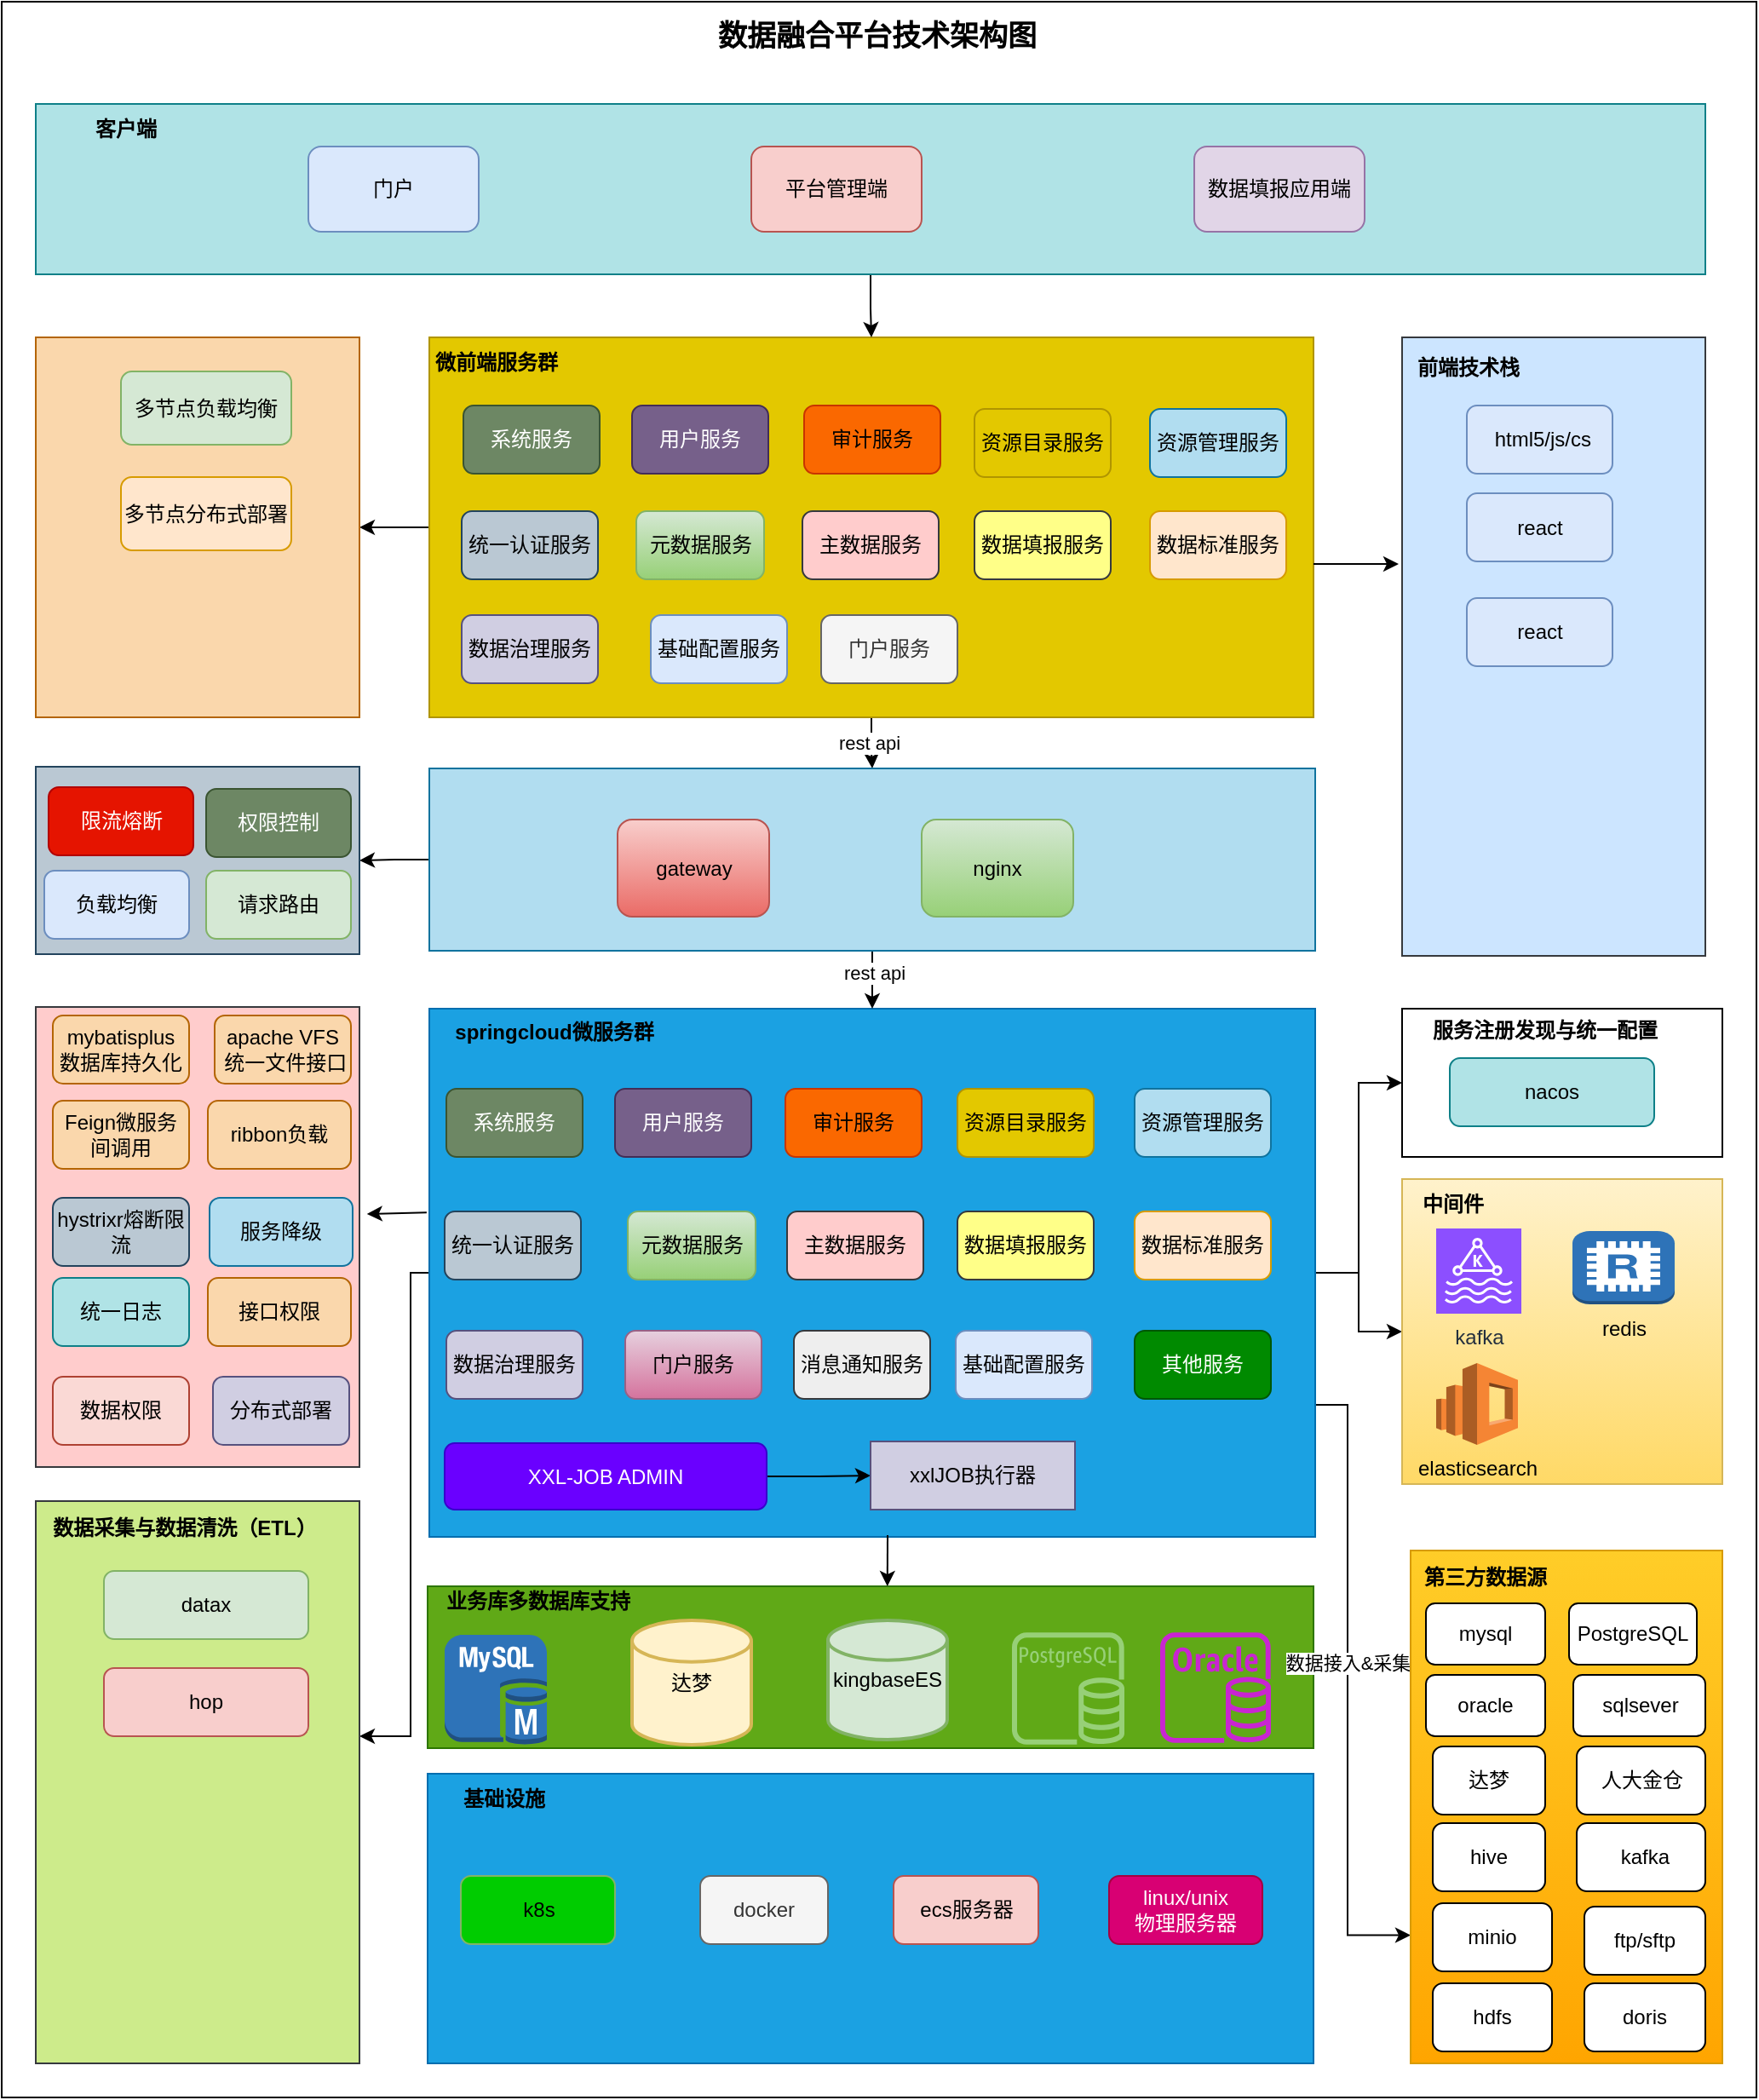 <mxfile version="21.7.5" type="github">
  <diagram name="第 1 页" id="BnDms9rOA7NVd8nO5CcU">
    <mxGraphModel dx="1941" dy="1804" grid="1" gridSize="10" guides="1" tooltips="1" connect="1" arrows="1" fold="1" page="1" pageScale="1" pageWidth="827" pageHeight="1169" math="0" shadow="0">
      <root>
        <mxCell id="0" />
        <mxCell id="1" parent="0" />
        <mxCell id="L7AqRPQMEXZPQg-u6DkQ-35" value="" style="rounded=0;whiteSpace=wrap;html=1;" vertex="1" parent="1">
          <mxGeometry x="-110" y="-170" width="1030" height="1230" as="geometry" />
        </mxCell>
        <mxCell id="_vu7YtRVAiC6jXEAQ4cZ-1" value="" style="rounded=0;whiteSpace=wrap;html=1;fillColor=#1ba1e2;fontColor=#ffffff;strokeColor=#006EAF;" parent="1" vertex="1">
          <mxGeometry x="140" y="870" width="520" height="170" as="geometry" />
        </mxCell>
        <mxCell id="_vu7YtRVAiC6jXEAQ4cZ-2" value="&lt;b&gt;基础设施&lt;/b&gt;" style="text;html=1;strokeColor=none;fillColor=none;align=center;verticalAlign=middle;whiteSpace=wrap;rounded=0;" parent="1" vertex="1">
          <mxGeometry x="150" y="870" width="70" height="30" as="geometry" />
        </mxCell>
        <mxCell id="_vu7YtRVAiC6jXEAQ4cZ-3" value="k8s" style="rounded=1;whiteSpace=wrap;html=1;fillColor=#00CC00;strokeColor=#82b366;" parent="1" vertex="1">
          <mxGeometry x="159.5" y="930" width="90.5" height="40" as="geometry" />
        </mxCell>
        <mxCell id="_vu7YtRVAiC6jXEAQ4cZ-4" value="linux/unix&lt;br&gt;物理服务器" style="rounded=1;whiteSpace=wrap;html=1;fillColor=#d80073;strokeColor=#A50040;fontColor=#ffffff;" parent="1" vertex="1">
          <mxGeometry x="540" y="930" width="90" height="40" as="geometry" />
        </mxCell>
        <mxCell id="_vu7YtRVAiC6jXEAQ4cZ-5" value="ecs服务器" style="rounded=1;whiteSpace=wrap;html=1;fillColor=#f8cecc;strokeColor=#b85450;" parent="1" vertex="1">
          <mxGeometry x="413.5" y="930" width="85" height="40" as="geometry" />
        </mxCell>
        <mxCell id="_vu7YtRVAiC6jXEAQ4cZ-8" value="" style="rounded=0;whiteSpace=wrap;html=1;fillColor=#60a917;fontColor=#ffffff;strokeColor=#2D7600;" parent="1" vertex="1">
          <mxGeometry x="140" y="760" width="520" height="95" as="geometry" />
        </mxCell>
        <mxCell id="_vu7YtRVAiC6jXEAQ4cZ-10" value="&lt;b&gt;业务库多数据库支持&lt;/b&gt;" style="text;html=1;strokeColor=none;fillColor=none;align=center;verticalAlign=middle;whiteSpace=wrap;rounded=0;" parent="1" vertex="1">
          <mxGeometry x="150" y="754" width="110" height="30" as="geometry" />
        </mxCell>
        <mxCell id="_vu7YtRVAiC6jXEAQ4cZ-13" value="达梦" style="strokeWidth=2;html=1;shape=mxgraph.flowchart.database;whiteSpace=wrap;fillColor=#fff2cc;strokeColor=#d6b656;" parent="1" vertex="1">
          <mxGeometry x="260" y="780" width="70" height="73" as="geometry" />
        </mxCell>
        <mxCell id="_vu7YtRVAiC6jXEAQ4cZ-84" style="edgeStyle=orthogonalEdgeStyle;rounded=0;orthogonalLoop=1;jettySize=auto;html=1;" parent="1" source="_vu7YtRVAiC6jXEAQ4cZ-18" target="_vu7YtRVAiC6jXEAQ4cZ-78" edge="1">
          <mxGeometry relative="1" as="geometry" />
        </mxCell>
        <mxCell id="_vu7YtRVAiC6jXEAQ4cZ-87" style="edgeStyle=orthogonalEdgeStyle;rounded=0;orthogonalLoop=1;jettySize=auto;html=1;entryX=0;entryY=0.5;entryDx=0;entryDy=0;" parent="1" source="_vu7YtRVAiC6jXEAQ4cZ-18" target="_vu7YtRVAiC6jXEAQ4cZ-69" edge="1">
          <mxGeometry relative="1" as="geometry" />
        </mxCell>
        <mxCell id="L7AqRPQMEXZPQg-u6DkQ-22" style="edgeStyle=orthogonalEdgeStyle;rounded=0;orthogonalLoop=1;jettySize=auto;html=1;exitX=1;exitY=0.75;exitDx=0;exitDy=0;entryX=0;entryY=0.75;entryDx=0;entryDy=0;" edge="1" parent="1" source="_vu7YtRVAiC6jXEAQ4cZ-18" target="_vu7YtRVAiC6jXEAQ4cZ-156">
          <mxGeometry relative="1" as="geometry">
            <Array as="points">
              <mxPoint x="680" y="654" />
              <mxPoint x="680" y="965" />
            </Array>
          </mxGeometry>
        </mxCell>
        <mxCell id="L7AqRPQMEXZPQg-u6DkQ-23" value="数据接入&amp;amp;采集" style="edgeLabel;html=1;align=center;verticalAlign=middle;resizable=0;points=[];" vertex="1" connectable="0" parent="L7AqRPQMEXZPQg-u6DkQ-22">
          <mxGeometry x="-0.072" relative="1" as="geometry">
            <mxPoint as="offset" />
          </mxGeometry>
        </mxCell>
        <mxCell id="L7AqRPQMEXZPQg-u6DkQ-29" style="edgeStyle=orthogonalEdgeStyle;rounded=0;orthogonalLoop=1;jettySize=auto;html=1;exitX=0;exitY=0.5;exitDx=0;exitDy=0;" edge="1" parent="1" source="_vu7YtRVAiC6jXEAQ4cZ-18" target="L7AqRPQMEXZPQg-u6DkQ-6">
          <mxGeometry relative="1" as="geometry">
            <Array as="points">
              <mxPoint x="130" y="576" />
              <mxPoint x="130" y="848" />
            </Array>
          </mxGeometry>
        </mxCell>
        <mxCell id="_vu7YtRVAiC6jXEAQ4cZ-18" value="" style="rounded=0;whiteSpace=wrap;html=1;fillColor=#1ba1e2;fontColor=#ffffff;strokeColor=#006EAF;" parent="1" vertex="1">
          <mxGeometry x="141" y="421" width="520" height="310" as="geometry" />
        </mxCell>
        <mxCell id="_vu7YtRVAiC6jXEAQ4cZ-19" value="" style="outlineConnect=0;dashed=0;verticalLabelPosition=bottom;verticalAlign=top;align=center;html=1;shape=mxgraph.aws3.mysql_db_instance;fillColor=#2E73B8;gradientColor=none;" parent="1" vertex="1">
          <mxGeometry x="150" y="788.5" width="60" height="64.5" as="geometry" />
        </mxCell>
        <mxCell id="_vu7YtRVAiC6jXEAQ4cZ-20" value="" style="sketch=0;outlineConnect=0;fontColor=#232F3E;gradientColor=none;fillColor=#C925D1;strokeColor=none;dashed=0;verticalLabelPosition=bottom;verticalAlign=top;align=center;html=1;fontSize=12;fontStyle=0;aspect=fixed;pointerEvents=1;shape=mxgraph.aws4.rds_oracle_instance;" parent="1" vertex="1">
          <mxGeometry x="570" y="787" width="65" height="65" as="geometry" />
        </mxCell>
        <mxCell id="_vu7YtRVAiC6jXEAQ4cZ-21" value="" style="sketch=0;outlineConnect=0;fontColor=#000000;fillColor=#97D077;strokeColor=#BD7000;dashed=0;verticalLabelPosition=bottom;verticalAlign=top;align=center;html=1;fontSize=12;fontStyle=0;aspect=fixed;pointerEvents=1;shape=mxgraph.aws4.rds_postgresql_instance;fillStyle=auto;" parent="1" vertex="1">
          <mxGeometry x="483" y="787" width="66" height="66" as="geometry" />
        </mxCell>
        <mxCell id="_vu7YtRVAiC6jXEAQ4cZ-26" value="kingbaseES" style="strokeWidth=2;html=1;shape=mxgraph.flowchart.database;whiteSpace=wrap;fillColor=#d5e8d4;strokeColor=#82b366;" parent="1" vertex="1">
          <mxGeometry x="375" y="780" width="70" height="70" as="geometry" />
        </mxCell>
        <mxCell id="_vu7YtRVAiC6jXEAQ4cZ-27" value="&lt;b&gt;springcloud微服务群&lt;/b&gt;" style="text;html=1;strokeColor=none;fillColor=none;align=center;verticalAlign=middle;whiteSpace=wrap;rounded=0;" parent="1" vertex="1">
          <mxGeometry x="150" y="420" width="129" height="30" as="geometry" />
        </mxCell>
        <mxCell id="_vu7YtRVAiC6jXEAQ4cZ-29" value="系统服务" style="rounded=1;whiteSpace=wrap;html=1;fillColor=#6d8764;fontColor=#ffffff;strokeColor=#3A5431;" parent="1" vertex="1">
          <mxGeometry x="151" y="468" width="80" height="40" as="geometry" />
        </mxCell>
        <mxCell id="_vu7YtRVAiC6jXEAQ4cZ-30" value="用户服务" style="rounded=1;whiteSpace=wrap;html=1;fillColor=#76608a;fontColor=#ffffff;strokeColor=#432D57;" parent="1" vertex="1">
          <mxGeometry x="250" y="468" width="80" height="40" as="geometry" />
        </mxCell>
        <mxCell id="_vu7YtRVAiC6jXEAQ4cZ-31" value="审计服务" style="rounded=1;whiteSpace=wrap;html=1;fillColor=#fa6800;fontColor=#000000;strokeColor=#C73500;" parent="1" vertex="1">
          <mxGeometry x="350" y="468" width="80" height="40" as="geometry" />
        </mxCell>
        <mxCell id="_vu7YtRVAiC6jXEAQ4cZ-32" value="资源目录服务" style="rounded=1;whiteSpace=wrap;html=1;fillColor=#e3c800;fontColor=#000000;strokeColor=#B09500;" parent="1" vertex="1">
          <mxGeometry x="451" y="468" width="80" height="40" as="geometry" />
        </mxCell>
        <mxCell id="_vu7YtRVAiC6jXEAQ4cZ-33" value="资源管理服务" style="rounded=1;whiteSpace=wrap;html=1;fillColor=#b1ddf0;strokeColor=#10739e;" parent="1" vertex="1">
          <mxGeometry x="555" y="468" width="80" height="40" as="geometry" />
        </mxCell>
        <mxCell id="_vu7YtRVAiC6jXEAQ4cZ-34" value="统一认证服务" style="rounded=1;whiteSpace=wrap;html=1;fillColor=#bac8d3;strokeColor=#23445d;" parent="1" vertex="1">
          <mxGeometry x="150" y="540" width="80" height="40" as="geometry" />
        </mxCell>
        <mxCell id="_vu7YtRVAiC6jXEAQ4cZ-35" value="元数据服务" style="rounded=1;whiteSpace=wrap;html=1;fillColor=#d5e8d4;gradientColor=#97d077;strokeColor=#82b366;" parent="1" vertex="1">
          <mxGeometry x="257.5" y="540" width="75" height="40" as="geometry" />
        </mxCell>
        <mxCell id="_vu7YtRVAiC6jXEAQ4cZ-37" value="主数据服务" style="rounded=1;whiteSpace=wrap;html=1;fillColor=#ffcccc;strokeColor=#36393d;" parent="1" vertex="1">
          <mxGeometry x="351" y="540" width="80" height="40" as="geometry" />
        </mxCell>
        <mxCell id="_vu7YtRVAiC6jXEAQ4cZ-38" value="数据填报服务" style="rounded=1;whiteSpace=wrap;html=1;fillColor=#ffff88;strokeColor=#36393d;" parent="1" vertex="1">
          <mxGeometry x="451" y="540" width="80" height="40" as="geometry" />
        </mxCell>
        <mxCell id="_vu7YtRVAiC6jXEAQ4cZ-39" value="数据标准服务" style="rounded=1;whiteSpace=wrap;html=1;fillColor=#ffe6cc;strokeColor=#d79b00;" parent="1" vertex="1">
          <mxGeometry x="555" y="540" width="80" height="40" as="geometry" />
        </mxCell>
        <mxCell id="_vu7YtRVAiC6jXEAQ4cZ-40" value="数据治理服务" style="rounded=1;whiteSpace=wrap;html=1;fillColor=#d0cee2;strokeColor=#56517e;" parent="1" vertex="1">
          <mxGeometry x="151" y="610" width="80" height="40" as="geometry" />
        </mxCell>
        <mxCell id="_vu7YtRVAiC6jXEAQ4cZ-41" value="门户服务" style="rounded=1;whiteSpace=wrap;html=1;fillColor=#e6d0de;gradientColor=#d5739d;strokeColor=#996185;" parent="1" vertex="1">
          <mxGeometry x="256" y="610" width="80" height="40" as="geometry" />
        </mxCell>
        <mxCell id="_vu7YtRVAiC6jXEAQ4cZ-42" value="消息通知服务" style="rounded=1;whiteSpace=wrap;html=1;fillColor=#eeeeee;strokeColor=#36393d;" parent="1" vertex="1">
          <mxGeometry x="355" y="610" width="80" height="40" as="geometry" />
        </mxCell>
        <mxCell id="_vu7YtRVAiC6jXEAQ4cZ-49" value="" style="edgeStyle=orthogonalEdgeStyle;rounded=0;orthogonalLoop=1;jettySize=auto;html=1;" parent="1" source="_vu7YtRVAiC6jXEAQ4cZ-43" target="_vu7YtRVAiC6jXEAQ4cZ-48" edge="1">
          <mxGeometry relative="1" as="geometry" />
        </mxCell>
        <mxCell id="_vu7YtRVAiC6jXEAQ4cZ-43" value="XXL-JOB ADMIN" style="rounded=1;whiteSpace=wrap;html=1;fillColor=#6a00ff;fontColor=#ffffff;strokeColor=#3700CC;" parent="1" vertex="1">
          <mxGeometry x="150" y="676" width="189" height="39" as="geometry" />
        </mxCell>
        <mxCell id="_vu7YtRVAiC6jXEAQ4cZ-46" value="基础配置服务" style="rounded=1;whiteSpace=wrap;html=1;fillColor=#dae8fc;strokeColor=#6c8ebf;" parent="1" vertex="1">
          <mxGeometry x="450" y="610" width="80" height="40" as="geometry" />
        </mxCell>
        <mxCell id="_vu7YtRVAiC6jXEAQ4cZ-48" value="xxlJOB执行器" style="rounded=0;whiteSpace=wrap;html=1;fillColor=#d0cee2;strokeColor=#56517e;" parent="1" vertex="1">
          <mxGeometry x="400" y="675" width="120" height="40" as="geometry" />
        </mxCell>
        <mxCell id="_vu7YtRVAiC6jXEAQ4cZ-53" value="" style="rounded=0;whiteSpace=wrap;html=1;fillColor=#ffcccc;strokeColor=#36393d;" parent="1" vertex="1">
          <mxGeometry x="-90" y="420" width="190" height="270" as="geometry" />
        </mxCell>
        <mxCell id="_vu7YtRVAiC6jXEAQ4cZ-57" value="Feign微服务间调用" style="rounded=1;whiteSpace=wrap;html=1;fillColor=#fad7ac;strokeColor=#b46504;" parent="1" vertex="1">
          <mxGeometry x="-80" y="475" width="80" height="40" as="geometry" />
        </mxCell>
        <mxCell id="_vu7YtRVAiC6jXEAQ4cZ-58" value="hystrixr熔断限流" style="rounded=1;whiteSpace=wrap;html=1;fillColor=#bac8d3;strokeColor=#23445d;" parent="1" vertex="1">
          <mxGeometry x="-80" y="532" width="80" height="40" as="geometry" />
        </mxCell>
        <mxCell id="_vu7YtRVAiC6jXEAQ4cZ-59" value="服务降级" style="rounded=1;whiteSpace=wrap;html=1;fillColor=#b1ddf0;strokeColor=#10739e;" parent="1" vertex="1">
          <mxGeometry x="12" y="532" width="84" height="40" as="geometry" />
        </mxCell>
        <mxCell id="_vu7YtRVAiC6jXEAQ4cZ-60" value="统一日志" style="rounded=1;whiteSpace=wrap;html=1;fillColor=#b0e3e6;strokeColor=#0e8088;" parent="1" vertex="1">
          <mxGeometry x="-80" y="579" width="80" height="40" as="geometry" />
        </mxCell>
        <mxCell id="_vu7YtRVAiC6jXEAQ4cZ-61" value="接口权限" style="rounded=1;whiteSpace=wrap;html=1;fillColor=#fad7ac;strokeColor=#b46504;" parent="1" vertex="1">
          <mxGeometry x="11" y="579" width="84" height="40" as="geometry" />
        </mxCell>
        <mxCell id="_vu7YtRVAiC6jXEAQ4cZ-62" value="数据权限" style="rounded=1;whiteSpace=wrap;html=1;fillColor=#fad9d5;strokeColor=#ae4132;" parent="1" vertex="1">
          <mxGeometry x="-80" y="637" width="80" height="40" as="geometry" />
        </mxCell>
        <mxCell id="_vu7YtRVAiC6jXEAQ4cZ-69" value="" style="rounded=0;whiteSpace=wrap;html=1;fillColor=#fff2cc;gradientColor=#ffd966;strokeColor=#d6b656;" parent="1" vertex="1">
          <mxGeometry x="712" y="521" width="188" height="179" as="geometry" />
        </mxCell>
        <mxCell id="_vu7YtRVAiC6jXEAQ4cZ-71" value="&lt;b&gt;中间件&lt;/b&gt;" style="text;html=1;strokeColor=none;fillColor=none;align=center;verticalAlign=middle;whiteSpace=wrap;rounded=0;" parent="1" vertex="1">
          <mxGeometry x="712" y="521" width="60" height="30" as="geometry" />
        </mxCell>
        <mxCell id="_vu7YtRVAiC6jXEAQ4cZ-72" value="kafka" style="sketch=0;points=[[0,0,0],[0.25,0,0],[0.5,0,0],[0.75,0,0],[1,0,0],[0,1,0],[0.25,1,0],[0.5,1,0],[0.75,1,0],[1,1,0],[0,0.25,0],[0,0.5,0],[0,0.75,0],[1,0.25,0],[1,0.5,0],[1,0.75,0]];outlineConnect=0;fontColor=#232F3E;fillColor=#8C4FFF;strokeColor=#ffffff;dashed=0;verticalLabelPosition=bottom;verticalAlign=top;align=center;html=1;fontSize=12;fontStyle=0;aspect=fixed;shape=mxgraph.aws4.resourceIcon;resIcon=mxgraph.aws4.managed_streaming_for_kafka;" parent="1" vertex="1">
          <mxGeometry x="732" y="550" width="50" height="50" as="geometry" />
        </mxCell>
        <mxCell id="_vu7YtRVAiC6jXEAQ4cZ-73" value="redis" style="outlineConnect=0;dashed=0;verticalLabelPosition=bottom;verticalAlign=top;align=center;html=1;shape=mxgraph.aws3.redis;fillColor=#2E73B8;gradientColor=none;" parent="1" vertex="1">
          <mxGeometry x="812" y="551.5" width="60" height="43" as="geometry" />
        </mxCell>
        <mxCell id="_vu7YtRVAiC6jXEAQ4cZ-74" value="elasticsearch" style="outlineConnect=0;dashed=0;verticalLabelPosition=bottom;verticalAlign=top;align=center;html=1;shape=mxgraph.aws3.elasticsearch_service;fillColor=#F58534;gradientColor=none;" parent="1" vertex="1">
          <mxGeometry x="732" y="629" width="48" height="48" as="geometry" />
        </mxCell>
        <mxCell id="_vu7YtRVAiC6jXEAQ4cZ-78" value="" style="rounded=0;whiteSpace=wrap;html=1;" parent="1" vertex="1">
          <mxGeometry x="712" y="421" width="188" height="87" as="geometry" />
        </mxCell>
        <mxCell id="_vu7YtRVAiC6jXEAQ4cZ-81" value="&lt;b&gt;服务注册发现与统一配置&lt;/b&gt;" style="text;html=1;strokeColor=none;fillColor=none;align=center;verticalAlign=middle;whiteSpace=wrap;rounded=0;" parent="1" vertex="1">
          <mxGeometry x="722" y="419" width="148" height="30" as="geometry" />
        </mxCell>
        <mxCell id="_vu7YtRVAiC6jXEAQ4cZ-82" value="nacos" style="rounded=1;whiteSpace=wrap;html=1;fillColor=#b0e3e6;strokeColor=#0e8088;" parent="1" vertex="1">
          <mxGeometry x="740" y="450" width="120" height="40" as="geometry" />
        </mxCell>
        <mxCell id="_vu7YtRVAiC6jXEAQ4cZ-98" value="" style="edgeStyle=orthogonalEdgeStyle;rounded=0;orthogonalLoop=1;jettySize=auto;html=1;entryX=1;entryY=0.5;entryDx=0;entryDy=0;" parent="1" source="_vu7YtRVAiC6jXEAQ4cZ-88" target="_vu7YtRVAiC6jXEAQ4cZ-91" edge="1">
          <mxGeometry relative="1" as="geometry" />
        </mxCell>
        <mxCell id="_vu7YtRVAiC6jXEAQ4cZ-89" value="&lt;b&gt;网关&lt;/b&gt;" style="text;html=1;strokeColor=none;fillColor=none;align=center;verticalAlign=middle;whiteSpace=wrap;rounded=0;" parent="1" vertex="1">
          <mxGeometry x="130" y="280" width="60" height="30" as="geometry" />
        </mxCell>
        <mxCell id="_vu7YtRVAiC6jXEAQ4cZ-91" value="" style="rounded=0;whiteSpace=wrap;html=1;fillColor=#bac8d3;strokeColor=#23445d;" parent="1" vertex="1">
          <mxGeometry x="-90" y="279" width="190" height="110" as="geometry" />
        </mxCell>
        <mxCell id="_vu7YtRVAiC6jXEAQ4cZ-92" value="限流熔断" style="rounded=1;whiteSpace=wrap;html=1;fillColor=#e51400;fontColor=#ffffff;strokeColor=#B20000;" parent="1" vertex="1">
          <mxGeometry x="-82.5" y="291" width="85" height="40" as="geometry" />
        </mxCell>
        <mxCell id="_vu7YtRVAiC6jXEAQ4cZ-95" value="权限控制" style="rounded=1;whiteSpace=wrap;html=1;fillColor=#6d8764;fontColor=#ffffff;strokeColor=#3A5431;" parent="1" vertex="1">
          <mxGeometry x="10" y="292" width="85" height="40" as="geometry" />
        </mxCell>
        <mxCell id="_vu7YtRVAiC6jXEAQ4cZ-96" value="负载均衡" style="rounded=1;whiteSpace=wrap;html=1;fillColor=#dae8fc;strokeColor=#6c8ebf;" parent="1" vertex="1">
          <mxGeometry x="-85" y="340" width="85" height="40" as="geometry" />
        </mxCell>
        <mxCell id="_vu7YtRVAiC6jXEAQ4cZ-97" value="请求路由" style="rounded=1;whiteSpace=wrap;html=1;fillColor=#d5e8d4;strokeColor=#82b366;" parent="1" vertex="1">
          <mxGeometry x="10" y="340" width="85" height="40" as="geometry" />
        </mxCell>
        <mxCell id="_vu7YtRVAiC6jXEAQ4cZ-141" style="edgeStyle=orthogonalEdgeStyle;rounded=0;orthogonalLoop=1;jettySize=auto;html=1;" parent="1" source="_vu7YtRVAiC6jXEAQ4cZ-100" target="_vu7YtRVAiC6jXEAQ4cZ-88" edge="1">
          <mxGeometry relative="1" as="geometry" />
        </mxCell>
        <mxCell id="L7AqRPQMEXZPQg-u6DkQ-67" value="rest api" style="edgeLabel;html=1;align=center;verticalAlign=middle;resizable=0;points=[];" vertex="1" connectable="0" parent="_vu7YtRVAiC6jXEAQ4cZ-141">
          <mxGeometry x="-0.224" y="-2" relative="1" as="geometry">
            <mxPoint y="3" as="offset" />
          </mxGeometry>
        </mxCell>
        <mxCell id="_vu7YtRVAiC6jXEAQ4cZ-143" style="edgeStyle=orthogonalEdgeStyle;rounded=0;orthogonalLoop=1;jettySize=auto;html=1;" parent="1" source="_vu7YtRVAiC6jXEAQ4cZ-100" edge="1">
          <mxGeometry relative="1" as="geometry">
            <mxPoint x="100" y="138.5" as="targetPoint" />
          </mxGeometry>
        </mxCell>
        <mxCell id="_vu7YtRVAiC6jXEAQ4cZ-100" value="" style="rounded=0;whiteSpace=wrap;html=1;fillColor=#e3c800;fontColor=#000000;strokeColor=#B09500;" parent="1" vertex="1">
          <mxGeometry x="141" y="27" width="519" height="223" as="geometry" />
        </mxCell>
        <mxCell id="_vu7YtRVAiC6jXEAQ4cZ-101" value="&lt;b&gt;微前端服务群&lt;/b&gt;" style="text;html=1;strokeColor=none;fillColor=none;align=center;verticalAlign=middle;whiteSpace=wrap;rounded=0;" parent="1" vertex="1">
          <mxGeometry x="135.5" y="27" width="89" height="30" as="geometry" />
        </mxCell>
        <mxCell id="_vu7YtRVAiC6jXEAQ4cZ-102" value="系统服务" style="rounded=1;whiteSpace=wrap;html=1;fillColor=#6d8764;fontColor=#ffffff;strokeColor=#3A5431;" parent="1" vertex="1">
          <mxGeometry x="161" y="67" width="80" height="40" as="geometry" />
        </mxCell>
        <mxCell id="_vu7YtRVAiC6jXEAQ4cZ-103" value="用户服务" style="rounded=1;whiteSpace=wrap;html=1;fillColor=#76608a;fontColor=#ffffff;strokeColor=#432D57;" parent="1" vertex="1">
          <mxGeometry x="260" y="67" width="80" height="40" as="geometry" />
        </mxCell>
        <mxCell id="_vu7YtRVAiC6jXEAQ4cZ-104" value="审计服务" style="rounded=1;whiteSpace=wrap;html=1;fillColor=#fa6800;fontColor=#000000;strokeColor=#C73500;" parent="1" vertex="1">
          <mxGeometry x="361" y="67" width="80" height="40" as="geometry" />
        </mxCell>
        <mxCell id="_vu7YtRVAiC6jXEAQ4cZ-105" value="资源目录服务" style="rounded=1;whiteSpace=wrap;html=1;fillColor=#e3c800;fontColor=#000000;strokeColor=#B09500;" parent="1" vertex="1">
          <mxGeometry x="461" y="69" width="80" height="40" as="geometry" />
        </mxCell>
        <mxCell id="_vu7YtRVAiC6jXEAQ4cZ-106" value="资源管理服务" style="rounded=1;whiteSpace=wrap;html=1;fillColor=#b1ddf0;strokeColor=#10739e;" parent="1" vertex="1">
          <mxGeometry x="564" y="69" width="80" height="40" as="geometry" />
        </mxCell>
        <mxCell id="_vu7YtRVAiC6jXEAQ4cZ-107" value="统一认证服务" style="rounded=1;whiteSpace=wrap;html=1;fillColor=#bac8d3;strokeColor=#23445d;" parent="1" vertex="1">
          <mxGeometry x="160" y="129" width="80" height="40" as="geometry" />
        </mxCell>
        <mxCell id="_vu7YtRVAiC6jXEAQ4cZ-108" value="元数据服务" style="rounded=1;whiteSpace=wrap;html=1;fillColor=#d5e8d4;gradientColor=#97d077;strokeColor=#82b366;" parent="1" vertex="1">
          <mxGeometry x="262.5" y="129" width="75" height="40" as="geometry" />
        </mxCell>
        <mxCell id="_vu7YtRVAiC6jXEAQ4cZ-109" value="主数据服务" style="rounded=1;whiteSpace=wrap;html=1;fillColor=#ffcccc;strokeColor=#36393d;" parent="1" vertex="1">
          <mxGeometry x="360" y="129" width="80" height="40" as="geometry" />
        </mxCell>
        <mxCell id="_vu7YtRVAiC6jXEAQ4cZ-110" value="数据填报服务" style="rounded=1;whiteSpace=wrap;html=1;fillColor=#ffff88;strokeColor=#36393d;" parent="1" vertex="1">
          <mxGeometry x="461" y="129" width="80" height="40" as="geometry" />
        </mxCell>
        <mxCell id="_vu7YtRVAiC6jXEAQ4cZ-111" value="数据标准服务" style="rounded=1;whiteSpace=wrap;html=1;fillColor=#ffe6cc;strokeColor=#d79b00;" parent="1" vertex="1">
          <mxGeometry x="564" y="129" width="80" height="40" as="geometry" />
        </mxCell>
        <mxCell id="_vu7YtRVAiC6jXEAQ4cZ-112" value="数据治理服务" style="rounded=1;whiteSpace=wrap;html=1;fillColor=#d0cee2;strokeColor=#56517e;" parent="1" vertex="1">
          <mxGeometry x="160" y="190" width="80" height="40" as="geometry" />
        </mxCell>
        <mxCell id="_vu7YtRVAiC6jXEAQ4cZ-113" value="基础配置服务" style="rounded=1;whiteSpace=wrap;html=1;fillColor=#dae8fc;strokeColor=#6c8ebf;" parent="1" vertex="1">
          <mxGeometry x="271" y="190" width="80" height="40" as="geometry" />
        </mxCell>
        <mxCell id="_vu7YtRVAiC6jXEAQ4cZ-115" value="" style="rounded=0;whiteSpace=wrap;html=1;fillColor=#cce5ff;strokeColor=#36393d;" parent="1" vertex="1">
          <mxGeometry x="712" y="27" width="178" height="363" as="geometry" />
        </mxCell>
        <mxCell id="_vu7YtRVAiC6jXEAQ4cZ-116" value="" style="rounded=0;whiteSpace=wrap;html=1;fillColor=#fad7ac;strokeColor=#b46504;" parent="1" vertex="1">
          <mxGeometry x="-90" y="27" width="190" height="223" as="geometry" />
        </mxCell>
        <mxCell id="_vu7YtRVAiC6jXEAQ4cZ-117" value="多节点负载均衡" style="rounded=1;whiteSpace=wrap;html=1;fillColor=#d5e8d4;strokeColor=#82b366;" parent="1" vertex="1">
          <mxGeometry x="-40" y="47" width="100" height="43" as="geometry" />
        </mxCell>
        <mxCell id="_vu7YtRVAiC6jXEAQ4cZ-118" value="多节点分布式部署" style="rounded=1;whiteSpace=wrap;html=1;fillColor=#ffe6cc;strokeColor=#d79b00;" parent="1" vertex="1">
          <mxGeometry x="-40" y="109" width="100" height="43" as="geometry" />
        </mxCell>
        <mxCell id="_vu7YtRVAiC6jXEAQ4cZ-131" value="分布式部署" style="rounded=1;whiteSpace=wrap;html=1;fillColor=#d0cee2;strokeColor=#56517e;" parent="1" vertex="1">
          <mxGeometry x="14" y="637" width="80" height="40" as="geometry" />
        </mxCell>
        <mxCell id="_vu7YtRVAiC6jXEAQ4cZ-140" style="edgeStyle=orthogonalEdgeStyle;rounded=0;orthogonalLoop=1;jettySize=auto;html=1;entryX=0.5;entryY=0;entryDx=0;entryDy=0;" parent="1" source="_vu7YtRVAiC6jXEAQ4cZ-88" target="_vu7YtRVAiC6jXEAQ4cZ-18" edge="1">
          <mxGeometry relative="1" as="geometry" />
        </mxCell>
        <mxCell id="L7AqRPQMEXZPQg-u6DkQ-68" value="rest api" style="edgeLabel;html=1;align=center;verticalAlign=middle;resizable=0;points=[];" vertex="1" connectable="0" parent="_vu7YtRVAiC6jXEAQ4cZ-140">
          <mxGeometry x="-0.442" y="1" relative="1" as="geometry">
            <mxPoint as="offset" />
          </mxGeometry>
        </mxCell>
        <mxCell id="_vu7YtRVAiC6jXEAQ4cZ-144" value="门户服务" style="rounded=1;whiteSpace=wrap;html=1;fillColor=#f5f5f5;strokeColor=#666666;fontColor=#333333;" parent="1" vertex="1">
          <mxGeometry x="371" y="190" width="80" height="40" as="geometry" />
        </mxCell>
        <mxCell id="_vu7YtRVAiC6jXEAQ4cZ-153" style="edgeStyle=orthogonalEdgeStyle;rounded=0;orthogonalLoop=1;jettySize=auto;html=1;" parent="1" source="_vu7YtRVAiC6jXEAQ4cZ-148" target="_vu7YtRVAiC6jXEAQ4cZ-100" edge="1">
          <mxGeometry relative="1" as="geometry" />
        </mxCell>
        <mxCell id="_vu7YtRVAiC6jXEAQ4cZ-148" value="" style="rounded=0;whiteSpace=wrap;html=1;fillColor=#b0e3e6;strokeColor=#0e8088;" parent="1" vertex="1">
          <mxGeometry x="-90" y="-110" width="980" height="100" as="geometry" />
        </mxCell>
        <mxCell id="_vu7YtRVAiC6jXEAQ4cZ-149" value="&lt;b&gt;客户端&lt;/b&gt;" style="text;html=1;strokeColor=none;fillColor=none;align=center;verticalAlign=middle;whiteSpace=wrap;rounded=0;" parent="1" vertex="1">
          <mxGeometry x="-67.5" y="-110" width="60" height="30" as="geometry" />
        </mxCell>
        <mxCell id="_vu7YtRVAiC6jXEAQ4cZ-150" value="门户" style="rounded=1;whiteSpace=wrap;html=1;fillColor=#dae8fc;strokeColor=#6c8ebf;" parent="1" vertex="1">
          <mxGeometry x="70" y="-85" width="100" height="50" as="geometry" />
        </mxCell>
        <mxCell id="_vu7YtRVAiC6jXEAQ4cZ-151" value="平台管理端" style="rounded=1;whiteSpace=wrap;html=1;fillColor=#f8cecc;strokeColor=#b85450;" parent="1" vertex="1">
          <mxGeometry x="330" y="-85" width="100" height="50" as="geometry" />
        </mxCell>
        <mxCell id="_vu7YtRVAiC6jXEAQ4cZ-152" value="数据填报应用端" style="rounded=1;whiteSpace=wrap;html=1;fillColor=#e1d5e7;strokeColor=#9673a6;" parent="1" vertex="1">
          <mxGeometry x="590" y="-85" width="100" height="50" as="geometry" />
        </mxCell>
        <mxCell id="_vu7YtRVAiC6jXEAQ4cZ-156" value="" style="rounded=0;whiteSpace=wrap;html=1;fillColor=#ffcd28;gradientColor=#ffa500;strokeColor=#d79b00;" parent="1" vertex="1">
          <mxGeometry x="717" y="739" width="183" height="301" as="geometry" />
        </mxCell>
        <mxCell id="_vu7YtRVAiC6jXEAQ4cZ-157" value="&lt;b&gt;第三方数据源&lt;/b&gt;" style="text;html=1;strokeColor=none;fillColor=none;align=center;verticalAlign=middle;whiteSpace=wrap;rounded=0;" parent="1" vertex="1">
          <mxGeometry x="717" y="740" width="88" height="30" as="geometry" />
        </mxCell>
        <mxCell id="_vu7YtRVAiC6jXEAQ4cZ-158" value="mysql" style="rounded=1;whiteSpace=wrap;html=1;" parent="1" vertex="1">
          <mxGeometry x="726" y="770" width="70" height="36" as="geometry" />
        </mxCell>
        <mxCell id="_vu7YtRVAiC6jXEAQ4cZ-159" value="PostgreSQL" style="rounded=1;whiteSpace=wrap;html=1;" parent="1" vertex="1">
          <mxGeometry x="810" y="770" width="75" height="36" as="geometry" />
        </mxCell>
        <mxCell id="_vu7YtRVAiC6jXEAQ4cZ-160" value="oracle" style="rounded=1;whiteSpace=wrap;html=1;" parent="1" vertex="1">
          <mxGeometry x="726" y="812" width="70" height="36" as="geometry" />
        </mxCell>
        <mxCell id="_vu7YtRVAiC6jXEAQ4cZ-162" value="sqlsever" style="rounded=1;whiteSpace=wrap;html=1;" parent="1" vertex="1">
          <mxGeometry x="812.5" y="812" width="77.5" height="36" as="geometry" />
        </mxCell>
        <mxCell id="_vu7YtRVAiC6jXEAQ4cZ-163" value="达梦" style="rounded=1;whiteSpace=wrap;html=1;" parent="1" vertex="1">
          <mxGeometry x="730" y="854" width="66" height="40" as="geometry" />
        </mxCell>
        <mxCell id="_vu7YtRVAiC6jXEAQ4cZ-164" value="人大金仓" style="rounded=1;whiteSpace=wrap;html=1;" parent="1" vertex="1">
          <mxGeometry x="814.5" y="854" width="75.5" height="40" as="geometry" />
        </mxCell>
        <mxCell id="_vu7YtRVAiC6jXEAQ4cZ-165" value="hive" style="rounded=1;whiteSpace=wrap;html=1;" parent="1" vertex="1">
          <mxGeometry x="730" y="899" width="66" height="40" as="geometry" />
        </mxCell>
        <mxCell id="_vu7YtRVAiC6jXEAQ4cZ-166" value="&amp;nbsp;kafka" style="rounded=1;whiteSpace=wrap;html=1;" parent="1" vertex="1">
          <mxGeometry x="814.5" y="899" width="75.5" height="40" as="geometry" />
        </mxCell>
        <mxCell id="_vu7YtRVAiC6jXEAQ4cZ-167" value="minio" style="rounded=1;whiteSpace=wrap;html=1;" parent="1" vertex="1">
          <mxGeometry x="730" y="946" width="70" height="40" as="geometry" />
        </mxCell>
        <mxCell id="L7AqRPQMEXZPQg-u6DkQ-1" value="ribbon负载" style="rounded=1;whiteSpace=wrap;html=1;fillColor=#fad7ac;strokeColor=#b46504;" vertex="1" parent="1">
          <mxGeometry x="11" y="475" width="84" height="40" as="geometry" />
        </mxCell>
        <mxCell id="L7AqRPQMEXZPQg-u6DkQ-6" value="" style="rounded=0;whiteSpace=wrap;html=1;fillColor=#cdeb8b;strokeColor=#36393d;" vertex="1" parent="1">
          <mxGeometry x="-90" y="710" width="190" height="330" as="geometry" />
        </mxCell>
        <mxCell id="L7AqRPQMEXZPQg-u6DkQ-8" value="datax" style="rounded=1;whiteSpace=wrap;html=1;fillColor=#d5e8d4;strokeColor=#82b366;" vertex="1" parent="1">
          <mxGeometry x="-50" y="751" width="120" height="40" as="geometry" />
        </mxCell>
        <mxCell id="L7AqRPQMEXZPQg-u6DkQ-9" value="hop" style="rounded=1;whiteSpace=wrap;html=1;fillColor=#f8cecc;strokeColor=#b85450;" vertex="1" parent="1">
          <mxGeometry x="-50" y="808" width="120" height="40" as="geometry" />
        </mxCell>
        <mxCell id="L7AqRPQMEXZPQg-u6DkQ-10" value="&lt;b&gt;数据采集与数据清洗（ETL）&lt;/b&gt;" style="text;html=1;strokeColor=none;fillColor=none;align=center;verticalAlign=middle;whiteSpace=wrap;rounded=0;" vertex="1" parent="1">
          <mxGeometry x="-90" y="711" width="175" height="30" as="geometry" />
        </mxCell>
        <mxCell id="L7AqRPQMEXZPQg-u6DkQ-14" value="ftp/sftp" style="rounded=1;whiteSpace=wrap;html=1;" vertex="1" parent="1">
          <mxGeometry x="819" y="948" width="71" height="40" as="geometry" />
        </mxCell>
        <mxCell id="L7AqRPQMEXZPQg-u6DkQ-15" value="hdfs" style="rounded=1;whiteSpace=wrap;html=1;" vertex="1" parent="1">
          <mxGeometry x="730" y="993" width="70" height="40" as="geometry" />
        </mxCell>
        <mxCell id="L7AqRPQMEXZPQg-u6DkQ-31" value="&amp;nbsp;html5/js/cs" style="rounded=1;whiteSpace=wrap;html=1;fillColor=#dae8fc;strokeColor=#6c8ebf;" vertex="1" parent="1">
          <mxGeometry x="750" y="67" width="85.5" height="40" as="geometry" />
        </mxCell>
        <mxCell id="L7AqRPQMEXZPQg-u6DkQ-33" value="&lt;b&gt;前端技术栈&lt;/b&gt;" style="text;html=1;strokeColor=none;fillColor=none;align=center;verticalAlign=middle;whiteSpace=wrap;rounded=0;" vertex="1" parent="1">
          <mxGeometry x="712" y="30" width="78" height="30" as="geometry" />
        </mxCell>
        <mxCell id="L7AqRPQMEXZPQg-u6DkQ-36" value="docker" style="rounded=1;whiteSpace=wrap;html=1;fillColor=#f5f5f5;strokeColor=#666666;fontColor=#333333;" vertex="1" parent="1">
          <mxGeometry x="300" y="930" width="75" height="40" as="geometry" />
        </mxCell>
        <mxCell id="L7AqRPQMEXZPQg-u6DkQ-42" value="" style="endArrow=classic;html=1;rounded=0;" edge="1" parent="1">
          <mxGeometry relative="1" as="geometry">
            <mxPoint x="660" y="160" as="sourcePoint" />
            <mxPoint x="710" y="160" as="targetPoint" />
          </mxGeometry>
        </mxCell>
        <mxCell id="L7AqRPQMEXZPQg-u6DkQ-46" value="" style="endArrow=classic;html=1;rounded=0;entryX=0.519;entryY=0;entryDx=0;entryDy=0;entryPerimeter=0;" edge="1" parent="1" target="_vu7YtRVAiC6jXEAQ4cZ-8">
          <mxGeometry relative="1" as="geometry">
            <mxPoint x="410" y="730" as="sourcePoint" />
            <mxPoint x="410" y="750" as="targetPoint" />
          </mxGeometry>
        </mxCell>
        <mxCell id="L7AqRPQMEXZPQg-u6DkQ-49" value="react" style="rounded=1;whiteSpace=wrap;html=1;fillColor=#dae8fc;strokeColor=#6c8ebf;" vertex="1" parent="1">
          <mxGeometry x="750" y="118.5" width="85.5" height="40" as="geometry" />
        </mxCell>
        <mxCell id="L7AqRPQMEXZPQg-u6DkQ-50" value="react" style="rounded=1;whiteSpace=wrap;html=1;fillColor=#dae8fc;strokeColor=#6c8ebf;" vertex="1" parent="1">
          <mxGeometry x="750" y="180" width="85.5" height="40" as="geometry" />
        </mxCell>
        <mxCell id="L7AqRPQMEXZPQg-u6DkQ-51" value="doris" style="rounded=1;whiteSpace=wrap;html=1;" vertex="1" parent="1">
          <mxGeometry x="819" y="993" width="71" height="40" as="geometry" />
        </mxCell>
        <mxCell id="L7AqRPQMEXZPQg-u6DkQ-52" value="&lt;b&gt;&lt;font style=&quot;font-size: 17px;&quot;&gt;数据融合平台技术架构图&lt;/font&gt;&lt;/b&gt;" style="text;html=1;strokeColor=none;fillColor=none;align=center;verticalAlign=middle;whiteSpace=wrap;rounded=0;" vertex="1" parent="1">
          <mxGeometry x="300" y="-164" width="207.5" height="30" as="geometry" />
        </mxCell>
        <mxCell id="L7AqRPQMEXZPQg-u6DkQ-53" value="其他服务" style="rounded=1;whiteSpace=wrap;html=1;fillColor=#008a00;strokeColor=#005700;fontColor=#ffffff;" vertex="1" parent="1">
          <mxGeometry x="555" y="610" width="80" height="40" as="geometry" />
        </mxCell>
        <mxCell id="L7AqRPQMEXZPQg-u6DkQ-54" value="mybatisplus&lt;br&gt;数据库持久化" style="rounded=1;whiteSpace=wrap;html=1;fillColor=#fad7ac;strokeColor=#b46504;" vertex="1" parent="1">
          <mxGeometry x="-80" y="425" width="80" height="40" as="geometry" />
        </mxCell>
        <mxCell id="L7AqRPQMEXZPQg-u6DkQ-55" value="apache VFS&lt;br&gt;&amp;nbsp;统一文件接口" style="rounded=1;whiteSpace=wrap;html=1;fillColor=#fad7ac;strokeColor=#b46504;" vertex="1" parent="1">
          <mxGeometry x="15" y="425" width="80" height="40" as="geometry" />
        </mxCell>
        <mxCell id="L7AqRPQMEXZPQg-u6DkQ-64" value="" style="endArrow=classic;html=1;rounded=0;entryX=1.023;entryY=0.45;entryDx=0;entryDy=0;entryPerimeter=0;exitX=-0.003;exitY=0.386;exitDx=0;exitDy=0;exitPerimeter=0;" edge="1" parent="1" source="_vu7YtRVAiC6jXEAQ4cZ-18" target="_vu7YtRVAiC6jXEAQ4cZ-53">
          <mxGeometry relative="1" as="geometry">
            <mxPoint x="140" y="450" as="sourcePoint" />
            <mxPoint x="240" y="450" as="targetPoint" />
          </mxGeometry>
        </mxCell>
        <mxCell id="_vu7YtRVAiC6jXEAQ4cZ-121" value="" style="group;fillColor=#fad9d5;strokeColor=#ae4132;container=0;" parent="1" vertex="1" connectable="0">
          <mxGeometry x="141" y="280" width="520" height="107" as="geometry" />
        </mxCell>
        <mxCell id="_vu7YtRVAiC6jXEAQ4cZ-125" value="" style="group;fillColor=#f8cecc;strokeColor=#b85450;gradientColor=#ea6b66;container=0;" parent="1" vertex="1" connectable="0">
          <mxGeometry x="141" y="280" width="520" height="107" as="geometry" />
        </mxCell>
        <mxCell id="_vu7YtRVAiC6jXEAQ4cZ-88" value="" style="verticalLabelPosition=bottom;verticalAlign=top;html=1;shape=mxgraph.basic.rect;fillColor2=none;strokeWidth=1;size=20;indent=5;fillColor=#b1ddf0;strokeColor=#10739e;" parent="1" vertex="1">
          <mxGeometry x="141" y="280" width="520" height="107" as="geometry" />
        </mxCell>
        <mxCell id="_vu7YtRVAiC6jXEAQ4cZ-93" value="gateway" style="rounded=1;whiteSpace=wrap;html=1;fillColor=#f8cecc;strokeColor=#b85450;gradientColor=#ea6b66;" parent="1" vertex="1">
          <mxGeometry x="251.5" y="310" width="89" height="57" as="geometry" />
        </mxCell>
        <mxCell id="_vu7YtRVAiC6jXEAQ4cZ-94" value="nginx" style="rounded=1;whiteSpace=wrap;html=1;fillColor=#d5e8d4;gradientColor=#97d077;strokeColor=#82b366;" parent="1" vertex="1">
          <mxGeometry x="430" y="310" width="89" height="57" as="geometry" />
        </mxCell>
      </root>
    </mxGraphModel>
  </diagram>
</mxfile>
